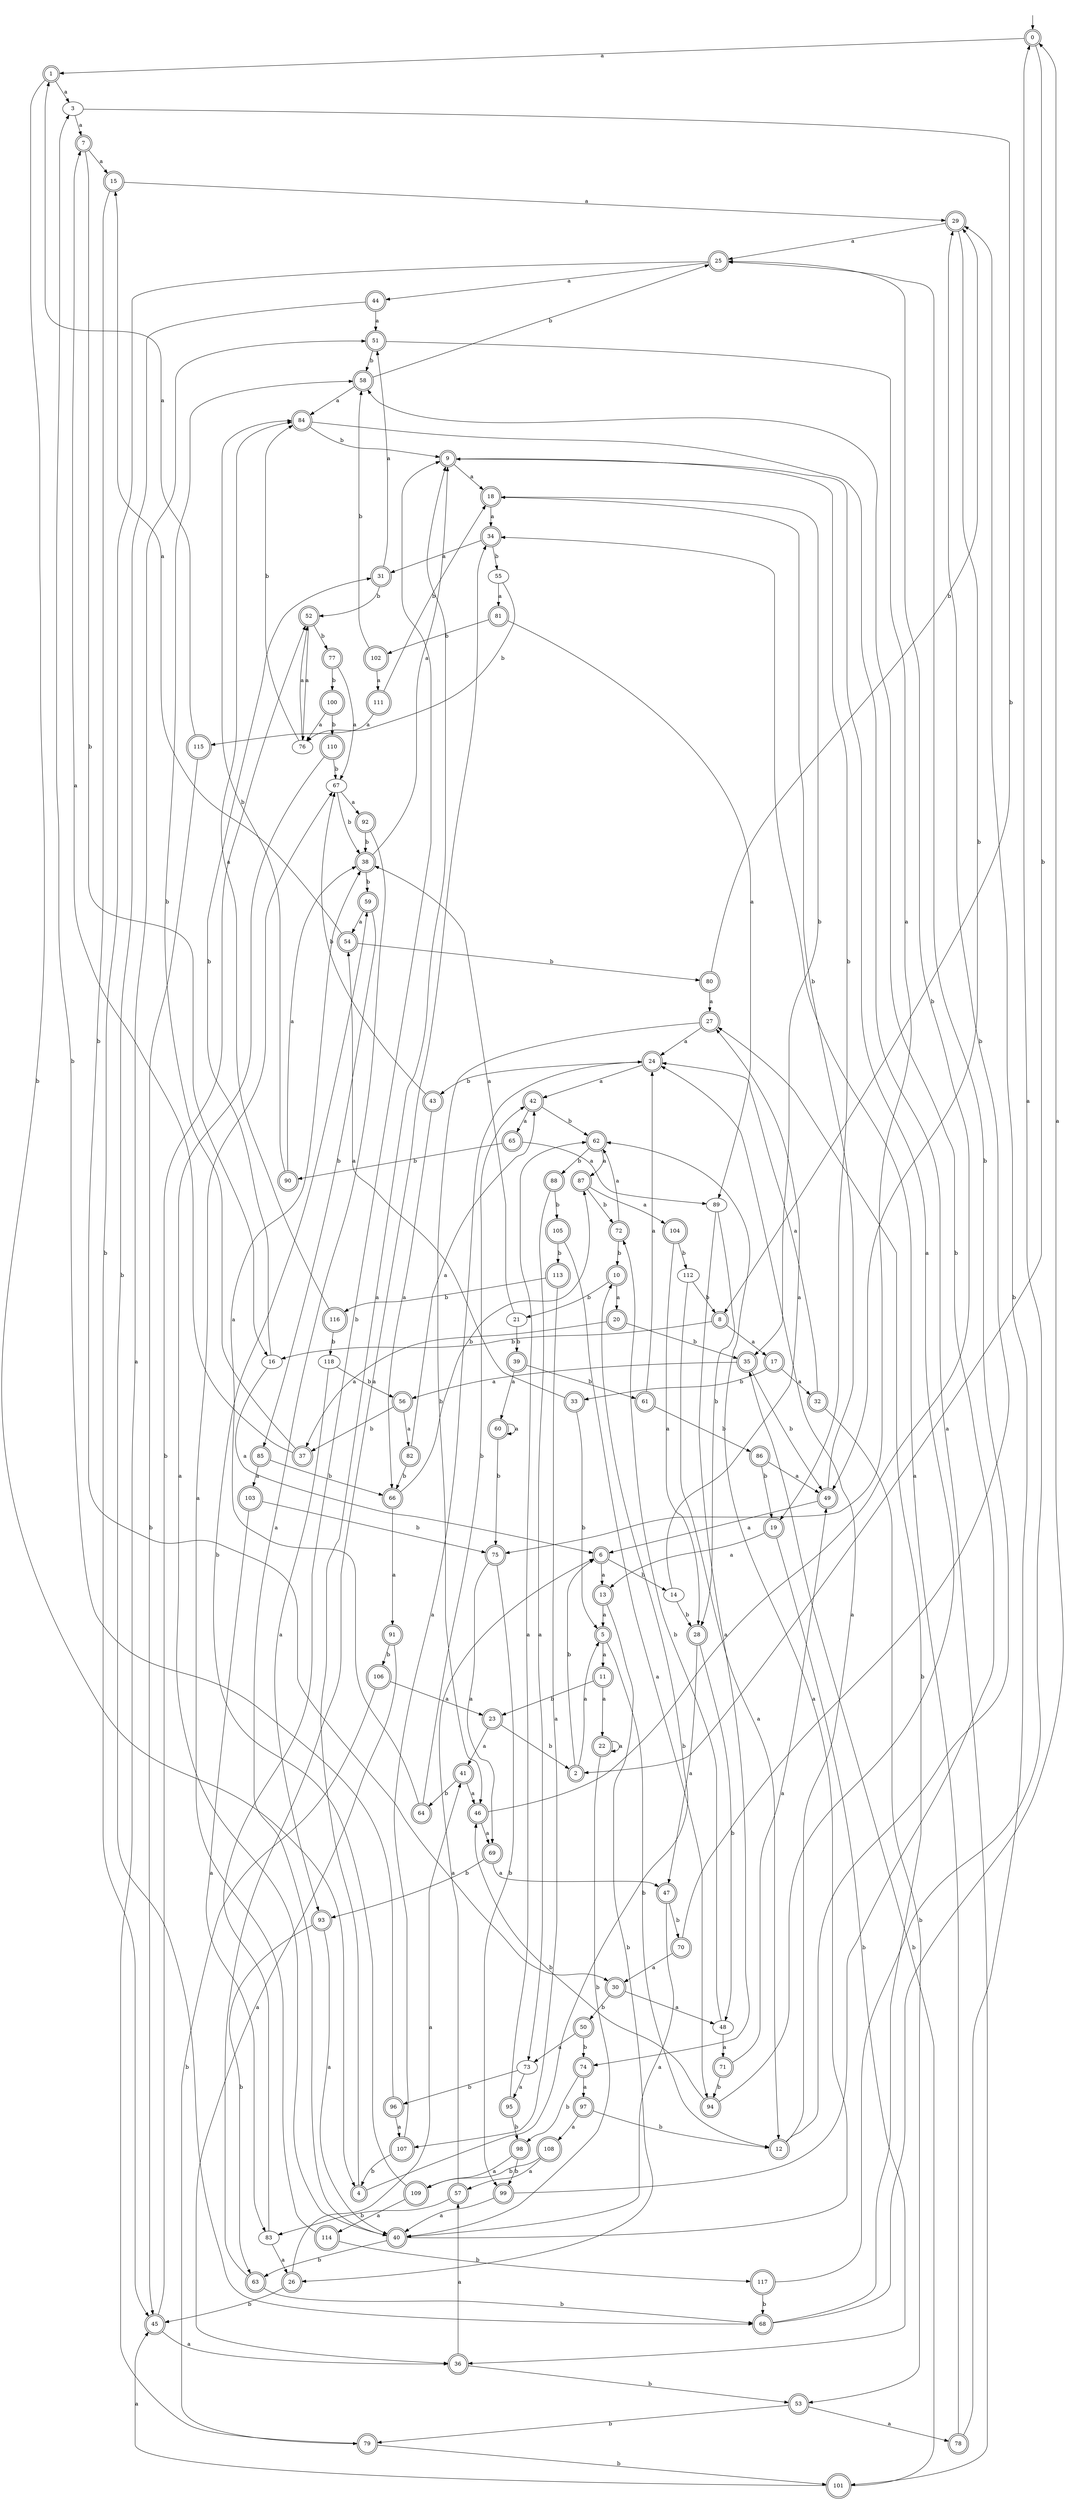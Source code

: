 digraph RandomDFA {
  __start0 [label="", shape=none];
  __start0 -> 0 [label=""];
  0 [shape=circle] [shape=doublecircle]
  0 -> 1 [label="a"]
  0 -> 2 [label="b"]
  1 [shape=doublecircle]
  1 -> 3 [label="a"]
  1 -> 4 [label="b"]
  2 [shape=doublecircle]
  2 -> 5 [label="a"]
  2 -> 6 [label="b"]
  3
  3 -> 7 [label="a"]
  3 -> 8 [label="b"]
  4 [shape=doublecircle]
  4 -> 9 [label="a"]
  4 -> 10 [label="b"]
  5 [shape=doublecircle]
  5 -> 11 [label="a"]
  5 -> 12 [label="b"]
  6 [shape=doublecircle]
  6 -> 13 [label="a"]
  6 -> 14 [label="b"]
  7 [shape=doublecircle]
  7 -> 15 [label="a"]
  7 -> 16 [label="b"]
  8 [shape=doublecircle]
  8 -> 17 [label="a"]
  8 -> 16 [label="b"]
  9 [shape=doublecircle]
  9 -> 18 [label="a"]
  9 -> 19 [label="b"]
  10 [shape=doublecircle]
  10 -> 20 [label="a"]
  10 -> 21 [label="b"]
  11 [shape=doublecircle]
  11 -> 22 [label="a"]
  11 -> 23 [label="b"]
  12 [shape=doublecircle]
  12 -> 24 [label="a"]
  12 -> 25 [label="b"]
  13 [shape=doublecircle]
  13 -> 5 [label="a"]
  13 -> 26 [label="b"]
  14
  14 -> 27 [label="a"]
  14 -> 28 [label="b"]
  15 [shape=doublecircle]
  15 -> 29 [label="a"]
  15 -> 30 [label="b"]
  16
  16 -> 6 [label="a"]
  16 -> 31 [label="b"]
  17 [shape=doublecircle]
  17 -> 32 [label="a"]
  17 -> 33 [label="b"]
  18 [shape=doublecircle]
  18 -> 34 [label="a"]
  18 -> 35 [label="b"]
  19 [shape=doublecircle]
  19 -> 13 [label="a"]
  19 -> 36 [label="b"]
  20 [shape=doublecircle]
  20 -> 37 [label="a"]
  20 -> 35 [label="b"]
  21
  21 -> 38 [label="a"]
  21 -> 39 [label="b"]
  22 [shape=doublecircle]
  22 -> 22 [label="a"]
  22 -> 40 [label="b"]
  23 [shape=doublecircle]
  23 -> 41 [label="a"]
  23 -> 2 [label="b"]
  24 [shape=doublecircle]
  24 -> 42 [label="a"]
  24 -> 43 [label="b"]
  25 [shape=doublecircle]
  25 -> 44 [label="a"]
  25 -> 45 [label="b"]
  26 [shape=doublecircle]
  26 -> 41 [label="a"]
  26 -> 45 [label="b"]
  27 [shape=doublecircle]
  27 -> 24 [label="a"]
  27 -> 46 [label="b"]
  28 [shape=doublecircle]
  28 -> 47 [label="a"]
  28 -> 48 [label="b"]
  29 [shape=doublecircle]
  29 -> 25 [label="a"]
  29 -> 49 [label="b"]
  30 [shape=doublecircle]
  30 -> 48 [label="a"]
  30 -> 50 [label="b"]
  31 [shape=doublecircle]
  31 -> 51 [label="a"]
  31 -> 52 [label="b"]
  32 [shape=doublecircle]
  32 -> 24 [label="a"]
  32 -> 53 [label="b"]
  33 [shape=doublecircle]
  33 -> 54 [label="a"]
  33 -> 5 [label="b"]
  34 [shape=doublecircle]
  34 -> 31 [label="a"]
  34 -> 55 [label="b"]
  35 [shape=doublecircle]
  35 -> 56 [label="a"]
  35 -> 49 [label="b"]
  36 [shape=doublecircle]
  36 -> 57 [label="a"]
  36 -> 53 [label="b"]
  37 [shape=doublecircle]
  37 -> 7 [label="a"]
  37 -> 58 [label="b"]
  38 [shape=doublecircle]
  38 -> 9 [label="a"]
  38 -> 59 [label="b"]
  39 [shape=doublecircle]
  39 -> 60 [label="a"]
  39 -> 61 [label="b"]
  40 [shape=doublecircle]
  40 -> 62 [label="a"]
  40 -> 63 [label="b"]
  41 [shape=doublecircle]
  41 -> 46 [label="a"]
  41 -> 64 [label="b"]
  42 [shape=doublecircle]
  42 -> 65 [label="a"]
  42 -> 62 [label="b"]
  43 [shape=doublecircle]
  43 -> 66 [label="a"]
  43 -> 67 [label="b"]
  44 [shape=doublecircle]
  44 -> 51 [label="a"]
  44 -> 68 [label="b"]
  45 [shape=doublecircle]
  45 -> 36 [label="a"]
  45 -> 52 [label="b"]
  46 [shape=doublecircle]
  46 -> 69 [label="a"]
  46 -> 25 [label="b"]
  47 [shape=doublecircle]
  47 -> 40 [label="a"]
  47 -> 70 [label="b"]
  48
  48 -> 71 [label="a"]
  48 -> 72 [label="b"]
  49 [shape=doublecircle]
  49 -> 6 [label="a"]
  49 -> 18 [label="b"]
  50 [shape=doublecircle]
  50 -> 73 [label="a"]
  50 -> 74 [label="b"]
  51 [shape=doublecircle]
  51 -> 75 [label="a"]
  51 -> 58 [label="b"]
  52 [shape=doublecircle]
  52 -> 76 [label="a"]
  52 -> 77 [label="b"]
  53 [shape=doublecircle]
  53 -> 78 [label="a"]
  53 -> 79 [label="b"]
  54 [shape=doublecircle]
  54 -> 15 [label="a"]
  54 -> 80 [label="b"]
  55
  55 -> 81 [label="a"]
  55 -> 76 [label="b"]
  56 [shape=doublecircle]
  56 -> 82 [label="a"]
  56 -> 37 [label="b"]
  57 [shape=doublecircle]
  57 -> 6 [label="a"]
  57 -> 83 [label="b"]
  58 [shape=doublecircle]
  58 -> 84 [label="a"]
  58 -> 25 [label="b"]
  59 [shape=doublecircle]
  59 -> 54 [label="a"]
  59 -> 85 [label="b"]
  60 [shape=doublecircle]
  60 -> 60 [label="a"]
  60 -> 75 [label="b"]
  61 [shape=doublecircle]
  61 -> 24 [label="a"]
  61 -> 86 [label="b"]
  62 [shape=doublecircle]
  62 -> 87 [label="a"]
  62 -> 88 [label="b"]
  63 [shape=doublecircle]
  63 -> 34 [label="a"]
  63 -> 68 [label="b"]
  64 [shape=doublecircle]
  64 -> 38 [label="a"]
  64 -> 42 [label="b"]
  65 [shape=doublecircle]
  65 -> 89 [label="a"]
  65 -> 90 [label="b"]
  66 [shape=doublecircle]
  66 -> 91 [label="a"]
  66 -> 87 [label="b"]
  67
  67 -> 92 [label="a"]
  67 -> 38 [label="b"]
  68 [shape=doublecircle]
  68 -> 0 [label="a"]
  68 -> 27 [label="b"]
  69 [shape=doublecircle]
  69 -> 47 [label="a"]
  69 -> 93 [label="b"]
  70 [shape=doublecircle]
  70 -> 30 [label="a"]
  70 -> 29 [label="b"]
  71 [shape=doublecircle]
  71 -> 49 [label="a"]
  71 -> 94 [label="b"]
  72 [shape=doublecircle]
  72 -> 62 [label="a"]
  72 -> 10 [label="b"]
  73
  73 -> 95 [label="a"]
  73 -> 96 [label="b"]
  74 [shape=doublecircle]
  74 -> 97 [label="a"]
  74 -> 98 [label="b"]
  75 [shape=doublecircle]
  75 -> 69 [label="a"]
  75 -> 99 [label="b"]
  76
  76 -> 52 [label="a"]
  76 -> 84 [label="b"]
  77 [shape=doublecircle]
  77 -> 67 [label="a"]
  77 -> 100 [label="b"]
  78 [shape=doublecircle]
  78 -> 34 [label="a"]
  78 -> 29 [label="b"]
  79 [shape=doublecircle]
  79 -> 51 [label="a"]
  79 -> 101 [label="b"]
  80 [shape=doublecircle]
  80 -> 27 [label="a"]
  80 -> 29 [label="b"]
  81 [shape=doublecircle]
  81 -> 89 [label="a"]
  81 -> 102 [label="b"]
  82 [shape=doublecircle]
  82 -> 42 [label="a"]
  82 -> 66 [label="b"]
  83
  83 -> 26 [label="a"]
  83 -> 9 [label="b"]
  84 [shape=doublecircle]
  84 -> 101 [label="a"]
  84 -> 9 [label="b"]
  85 [shape=doublecircle]
  85 -> 103 [label="a"]
  85 -> 66 [label="b"]
  86 [shape=doublecircle]
  86 -> 49 [label="a"]
  86 -> 19 [label="b"]
  87 [shape=doublecircle]
  87 -> 104 [label="a"]
  87 -> 72 [label="b"]
  88 [shape=doublecircle]
  88 -> 73 [label="a"]
  88 -> 105 [label="b"]
  89
  89 -> 74 [label="a"]
  89 -> 28 [label="b"]
  90 [shape=doublecircle]
  90 -> 38 [label="a"]
  90 -> 84 [label="b"]
  91 [shape=doublecircle]
  91 -> 36 [label="a"]
  91 -> 106 [label="b"]
  92 [shape=doublecircle]
  92 -> 40 [label="a"]
  92 -> 38 [label="b"]
  93 [shape=doublecircle]
  93 -> 40 [label="a"]
  93 -> 63 [label="b"]
  94 [shape=doublecircle]
  94 -> 9 [label="a"]
  94 -> 46 [label="b"]
  95 [shape=doublecircle]
  95 -> 62 [label="a"]
  95 -> 98 [label="b"]
  96 [shape=doublecircle]
  96 -> 107 [label="a"]
  96 -> 3 [label="b"]
  97 [shape=doublecircle]
  97 -> 108 [label="a"]
  97 -> 12 [label="b"]
  98 [shape=doublecircle]
  98 -> 109 [label="a"]
  98 -> 99 [label="b"]
  99 [shape=doublecircle]
  99 -> 40 [label="a"]
  99 -> 58 [label="b"]
  100 [shape=doublecircle]
  100 -> 76 [label="a"]
  100 -> 110 [label="b"]
  101 [shape=doublecircle]
  101 -> 45 [label="a"]
  101 -> 35 [label="b"]
  102 [shape=doublecircle]
  102 -> 111 [label="a"]
  102 -> 58 [label="b"]
  103 [shape=doublecircle]
  103 -> 83 [label="a"]
  103 -> 75 [label="b"]
  104 [shape=doublecircle]
  104 -> 28 [label="a"]
  104 -> 112 [label="b"]
  105 [shape=doublecircle]
  105 -> 94 [label="a"]
  105 -> 113 [label="b"]
  106 [shape=doublecircle]
  106 -> 23 [label="a"]
  106 -> 79 [label="b"]
  107 [shape=doublecircle]
  107 -> 24 [label="a"]
  107 -> 4 [label="b"]
  108 [shape=doublecircle]
  108 -> 57 [label="a"]
  108 -> 109 [label="b"]
  109 [shape=doublecircle]
  109 -> 114 [label="a"]
  109 -> 59 [label="b"]
  110 [shape=doublecircle]
  110 -> 40 [label="a"]
  110 -> 67 [label="b"]
  111 [shape=doublecircle]
  111 -> 115 [label="a"]
  111 -> 18 [label="b"]
  112
  112 -> 12 [label="a"]
  112 -> 8 [label="b"]
  113 [shape=doublecircle]
  113 -> 107 [label="a"]
  113 -> 116 [label="b"]
  114 [shape=doublecircle]
  114 -> 67 [label="a"]
  114 -> 117 [label="b"]
  115 [shape=doublecircle]
  115 -> 1 [label="a"]
  115 -> 45 [label="b"]
  116 [shape=doublecircle]
  116 -> 84 [label="a"]
  116 -> 118 [label="b"]
  117 [shape=doublecircle]
  117 -> 0 [label="a"]
  117 -> 68 [label="b"]
  118
  118 -> 93 [label="a"]
  118 -> 56 [label="b"]
}
